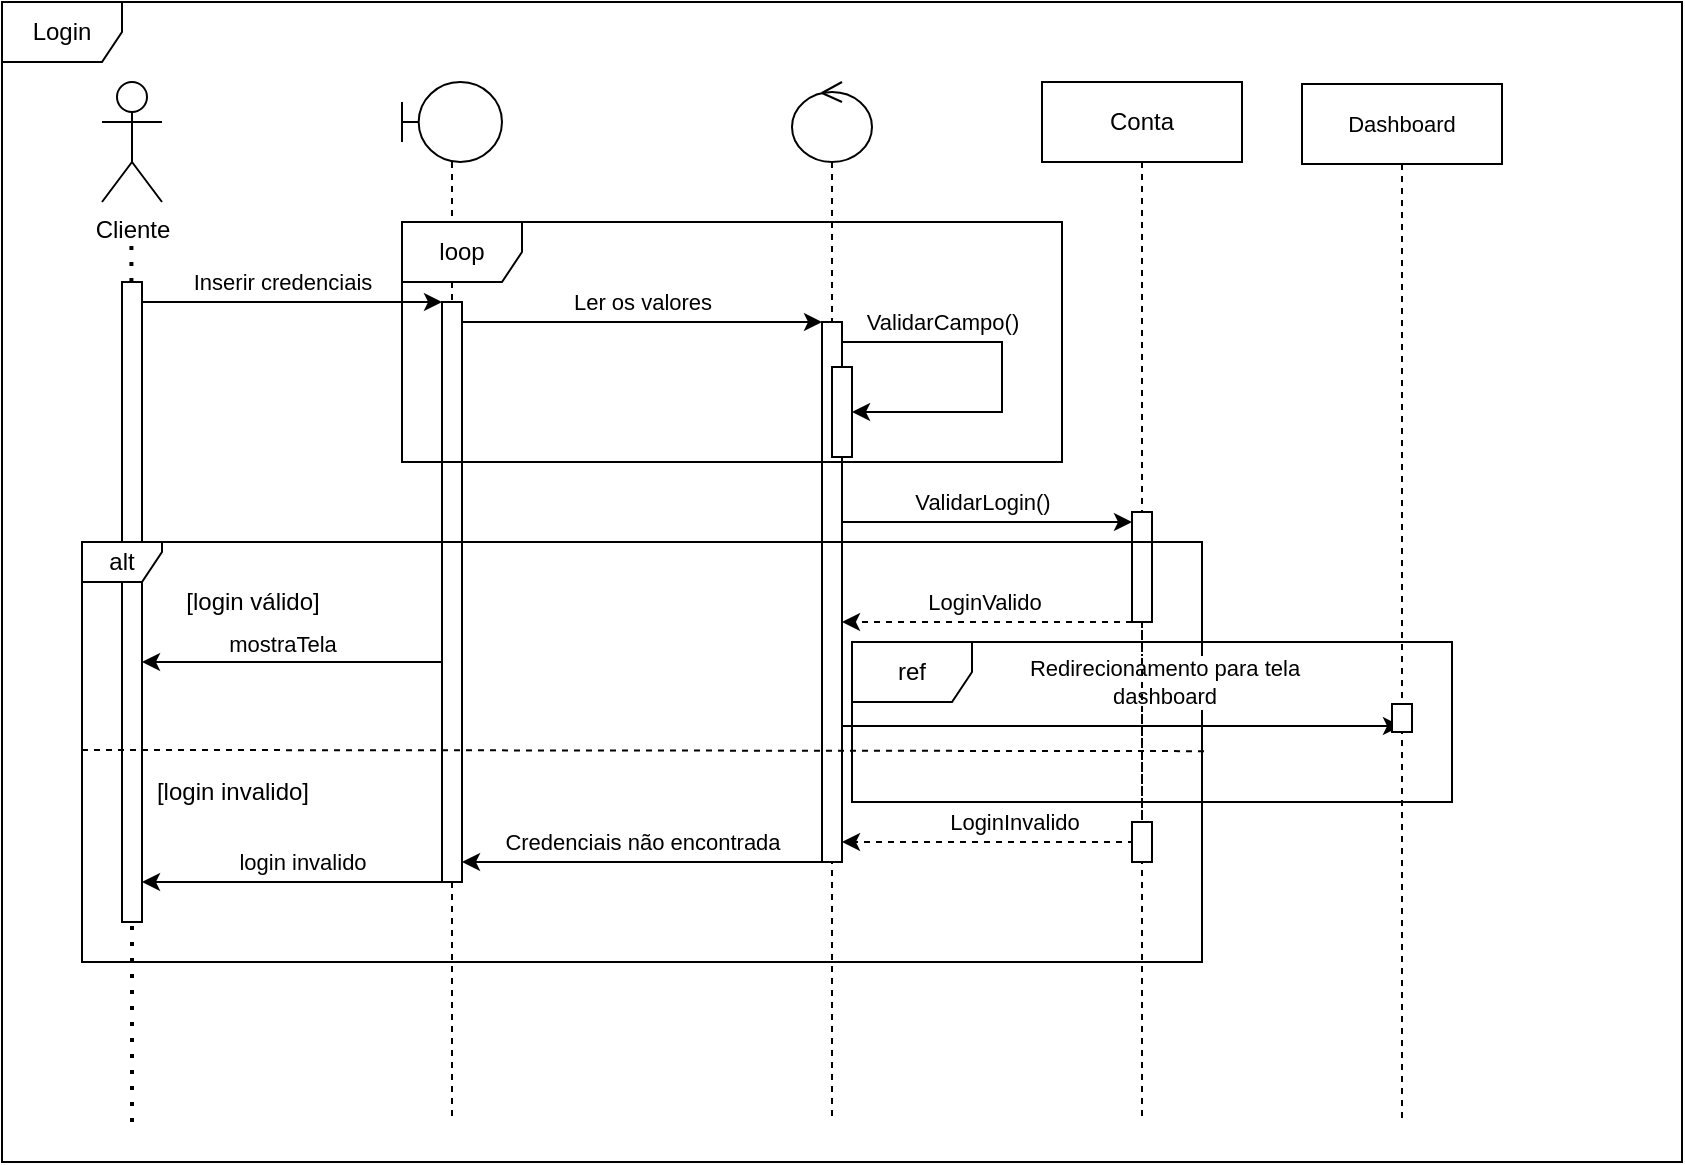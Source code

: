 <mxfile version="27.0.9">
  <diagram name="Page-1" id="2YBvvXClWsGukQMizWep">
    <mxGraphModel dx="1281" dy="561" grid="1" gridSize="10" guides="1" tooltips="1" connect="1" arrows="1" fold="1" page="1" pageScale="1" pageWidth="850" pageHeight="1100" math="0" shadow="0">
      <root>
        <mxCell id="0" />
        <mxCell id="1" parent="0" />
        <mxCell id="aM9ryv3xv72pqoxQDRHE-5" value="Conta" style="shape=umlLifeline;perimeter=lifelinePerimeter;whiteSpace=wrap;html=1;container=0;dropTarget=0;collapsible=0;recursiveResize=0;outlineConnect=0;portConstraint=eastwest;newEdgeStyle={&quot;edgeStyle&quot;:&quot;elbowEdgeStyle&quot;,&quot;elbow&quot;:&quot;vertical&quot;,&quot;curved&quot;:0,&quot;rounded&quot;:0};" parent="1" vertex="1">
          <mxGeometry x="530" y="70" width="100" height="520" as="geometry" />
        </mxCell>
        <mxCell id="aM9ryv3xv72pqoxQDRHE-6" value="&lt;span style=&quot;color: rgba(0, 0, 0, 0); font-family: monospace; font-size: 0px; text-align: start;&quot;&gt;%3CmxGraphModel%3E%3Croot%3E%3CmxCell%20id%3D%220%22%2F%3E%3CmxCell%20id%3D%221%22%20parent%3D%220%22%2F%3E%3CmxCell%20id%3D%222%22%20value%3D%22Conta%22%20style%3D%22shape%3DumlLifeline%3Bperimeter%3DlifelinePerimeter%3BwhiteSpace%3Dwrap%3Bhtml%3D1%3Bcontainer%3D0%3BdropTarget%3D0%3Bcollapsible%3D0%3BrecursiveResize%3D0%3BoutlineConnect%3D0%3BportConstraint%3Deastwest%3BnewEdgeStyle%3D%7B%26quot%3BedgeStyle%26quot%3B%3A%26quot%3BelbowEdgeStyle%26quot%3B%2C%26quot%3Belbow%26quot%3B%3A%26quot%3Bvertical%26quot%3B%2C%26quot%3Bcurved%26quot%3B%3A0%2C%26quot%3Brounded%26quot%3B%3A0%7D%3B%22%20vertex%3D%221%22%20parent%3D%221%22%3E%3CmxGeometry%20x%3D%22530%22%20y%3D%2270%22%20width%3D%22100%22%20height%3D%22520%22%20as%3D%22geometry%22%2F%3E%3C%2FmxCell%3E%3CmxCell%20id%3D%223%22%20value%3D%22%22%20style%3D%22html%3D1%3Bpoints%3D%5B%5D%3Bperimeter%3DorthogonalPerimeter%3BoutlineConnect%3D0%3BtargetShapes%3DumlLifeline%3BportConstraint%3Deastwest%3BnewEdgeStyle%3D%7B%26quot%3BedgeStyle%26quot%3B%3A%26quot%3BelbowEdgeStyle%26quot%3B%2C%26quot%3Belbow%26quot%3B%3A%26quot%3Bvertical%26quot%3B%2C%26quot%3Bcurved%26quot%3B%3A0%2C%26quot%3Brounded%26quot%3B%3A0%7D%3B%22%20vertex%3D%221%22%20parent%3D%222%22%3E%3CmxGeometry%20x%3D%2245%22%20y%3D%22200%22%20width%3D%2210%22%20height%3D%2270%22%20as%3D%22geometry%22%2F%3E%3C%2FmxCell%3E%3C%2Froot%3E%3C%2FmxGraphModel%3E&lt;/span&gt;" style="html=1;points=[];perimeter=orthogonalPerimeter;outlineConnect=0;targetShapes=umlLifeline;portConstraint=eastwest;newEdgeStyle={&quot;edgeStyle&quot;:&quot;elbowEdgeStyle&quot;,&quot;elbow&quot;:&quot;vertical&quot;,&quot;curved&quot;:0,&quot;rounded&quot;:0};" parent="aM9ryv3xv72pqoxQDRHE-5" vertex="1">
          <mxGeometry x="45" y="215" width="10" height="55" as="geometry" />
        </mxCell>
        <mxCell id="uru4OUr5tNhyyIxPXb7D-1" value="" style="shape=umlLifeline;perimeter=lifelinePerimeter;whiteSpace=wrap;html=1;container=1;dropTarget=0;collapsible=0;recursiveResize=0;outlineConnect=0;portConstraint=eastwest;newEdgeStyle={&quot;curved&quot;:0,&quot;rounded&quot;:0};participant=umlBoundary;" parent="1" vertex="1">
          <mxGeometry x="210" y="70" width="50" height="520" as="geometry" />
        </mxCell>
        <mxCell id="aM9ryv3xv72pqoxQDRHE-4" value="" style="html=1;points=[];perimeter=orthogonalPerimeter;outlineConnect=0;targetShapes=umlLifeline;portConstraint=eastwest;newEdgeStyle={&quot;edgeStyle&quot;:&quot;elbowEdgeStyle&quot;,&quot;elbow&quot;:&quot;vertical&quot;,&quot;curved&quot;:0,&quot;rounded&quot;:0};" parent="uru4OUr5tNhyyIxPXb7D-1" vertex="1">
          <mxGeometry x="20" y="110" width="10" height="290" as="geometry" />
        </mxCell>
        <mxCell id="uru4OUr5tNhyyIxPXb7D-2" value="" style="shape=umlLifeline;perimeter=lifelinePerimeter;whiteSpace=wrap;html=1;container=1;dropTarget=0;collapsible=0;recursiveResize=0;outlineConnect=0;portConstraint=eastwest;newEdgeStyle={&quot;curved&quot;:0,&quot;rounded&quot;:0};participant=umlControl;" parent="1" vertex="1">
          <mxGeometry x="405" y="70" width="40" height="520" as="geometry" />
        </mxCell>
        <mxCell id="uru4OUr5tNhyyIxPXb7D-13" style="edgeStyle=elbowEdgeStyle;rounded=0;orthogonalLoop=1;jettySize=auto;html=1;elbow=vertical;curved=0;" parent="uru4OUr5tNhyyIxPXb7D-2" source="uru4OUr5tNhyyIxPXb7D-7" target="uru4OUr5tNhyyIxPXb7D-12" edge="1">
          <mxGeometry relative="1" as="geometry">
            <mxPoint x="75" y="190" as="targetPoint" />
            <Array as="points">
              <mxPoint x="105" y="130" />
            </Array>
          </mxGeometry>
        </mxCell>
        <mxCell id="uru4OUr5tNhyyIxPXb7D-15" value="ValidarCampo()" style="edgeLabel;html=1;align=center;verticalAlign=middle;resizable=0;points=[];" parent="uru4OUr5tNhyyIxPXb7D-13" vertex="1" connectable="0">
          <mxGeometry x="-0.695" y="1" relative="1" as="geometry">
            <mxPoint x="21" y="-9" as="offset" />
          </mxGeometry>
        </mxCell>
        <mxCell id="uru4OUr5tNhyyIxPXb7D-7" value="" style="html=1;points=[];perimeter=orthogonalPerimeter;outlineConnect=0;targetShapes=umlLifeline;portConstraint=eastwest;newEdgeStyle={&quot;edgeStyle&quot;:&quot;elbowEdgeStyle&quot;,&quot;elbow&quot;:&quot;vertical&quot;,&quot;curved&quot;:0,&quot;rounded&quot;:0};" parent="uru4OUr5tNhyyIxPXb7D-2" vertex="1">
          <mxGeometry x="15" y="120" width="10" height="270" as="geometry" />
        </mxCell>
        <mxCell id="uru4OUr5tNhyyIxPXb7D-12" value="" style="html=1;points=[];perimeter=orthogonalPerimeter;outlineConnect=0;targetShapes=umlLifeline;portConstraint=eastwest;newEdgeStyle={&quot;edgeStyle&quot;:&quot;elbowEdgeStyle&quot;,&quot;elbow&quot;:&quot;vertical&quot;,&quot;curved&quot;:0,&quot;rounded&quot;:0};" parent="uru4OUr5tNhyyIxPXb7D-2" vertex="1">
          <mxGeometry x="20" y="142.5" width="10" height="45" as="geometry" />
        </mxCell>
        <mxCell id="uru4OUr5tNhyyIxPXb7D-3" value="Cliente" style="shape=umlActor;verticalLabelPosition=bottom;verticalAlign=top;html=1;outlineConnect=0;" parent="1" vertex="1">
          <mxGeometry x="60" y="70" width="30" height="60" as="geometry" />
        </mxCell>
        <mxCell id="uru4OUr5tNhyyIxPXb7D-4" value="" style="endArrow=none;dashed=1;html=1;dashPattern=1 3;strokeWidth=2;rounded=0;" parent="1" source="uru4OUr5tNhyyIxPXb7D-5" edge="1">
          <mxGeometry width="50" height="50" relative="1" as="geometry">
            <mxPoint x="74.71" y="530" as="sourcePoint" />
            <mxPoint x="74.71" y="150" as="targetPoint" />
          </mxGeometry>
        </mxCell>
        <mxCell id="uru4OUr5tNhyyIxPXb7D-6" value="" style="endArrow=none;dashed=1;html=1;dashPattern=1 3;strokeWidth=2;rounded=0;" parent="1" target="uru4OUr5tNhyyIxPXb7D-5" edge="1">
          <mxGeometry width="50" height="50" relative="1" as="geometry">
            <mxPoint x="75" y="590" as="sourcePoint" />
            <mxPoint x="74.71" y="150" as="targetPoint" />
          </mxGeometry>
        </mxCell>
        <mxCell id="uru4OUr5tNhyyIxPXb7D-8" style="edgeStyle=elbowEdgeStyle;rounded=0;orthogonalLoop=1;jettySize=auto;html=1;elbow=vertical;curved=0;" parent="1" edge="1">
          <mxGeometry relative="1" as="geometry">
            <mxPoint x="80" y="180" as="sourcePoint" />
            <mxPoint x="230" y="180" as="targetPoint" />
          </mxGeometry>
        </mxCell>
        <mxCell id="uru4OUr5tNhyyIxPXb7D-9" value="Inserir credenciais" style="edgeLabel;html=1;align=center;verticalAlign=middle;resizable=0;points=[];" parent="uru4OUr5tNhyyIxPXb7D-8" vertex="1" connectable="0">
          <mxGeometry x="-0.334" y="1" relative="1" as="geometry">
            <mxPoint x="20" y="-9" as="offset" />
          </mxGeometry>
        </mxCell>
        <mxCell id="uru4OUr5tNhyyIxPXb7D-5" value="" style="html=1;points=[];perimeter=orthogonalPerimeter;outlineConnect=0;targetShapes=umlLifeline;portConstraint=eastwest;newEdgeStyle={&quot;edgeStyle&quot;:&quot;elbowEdgeStyle&quot;,&quot;elbow&quot;:&quot;vertical&quot;,&quot;curved&quot;:0,&quot;rounded&quot;:0};" parent="1" vertex="1">
          <mxGeometry x="70" y="170" width="10" height="320" as="geometry" />
        </mxCell>
        <mxCell id="uru4OUr5tNhyyIxPXb7D-10" style="edgeStyle=elbowEdgeStyle;rounded=0;orthogonalLoop=1;jettySize=auto;html=1;elbow=vertical;curved=0;" parent="1" source="aM9ryv3xv72pqoxQDRHE-4" target="uru4OUr5tNhyyIxPXb7D-7" edge="1">
          <mxGeometry relative="1" as="geometry">
            <Array as="points">
              <mxPoint x="340" y="190" />
            </Array>
          </mxGeometry>
        </mxCell>
        <mxCell id="uru4OUr5tNhyyIxPXb7D-11" value="Ler os valores" style="edgeLabel;html=1;align=center;verticalAlign=middle;resizable=0;points=[];" parent="uru4OUr5tNhyyIxPXb7D-10" vertex="1" connectable="0">
          <mxGeometry x="-0.167" relative="1" as="geometry">
            <mxPoint x="15" y="-10" as="offset" />
          </mxGeometry>
        </mxCell>
        <mxCell id="uru4OUr5tNhyyIxPXb7D-16" style="edgeStyle=elbowEdgeStyle;rounded=0;orthogonalLoop=1;jettySize=auto;html=1;elbow=vertical;curved=0;" parent="1" target="aM9ryv3xv72pqoxQDRHE-6" edge="1">
          <mxGeometry relative="1" as="geometry">
            <Array as="points">
              <mxPoint x="503" y="290" />
            </Array>
            <mxPoint x="430" y="290" as="sourcePoint" />
            <mxPoint x="580" y="335" as="targetPoint" />
          </mxGeometry>
        </mxCell>
        <mxCell id="uru4OUr5tNhyyIxPXb7D-17" value="ValidarLogin()" style="edgeLabel;html=1;align=center;verticalAlign=middle;resizable=0;points=[];" parent="uru4OUr5tNhyyIxPXb7D-16" vertex="1" connectable="0">
          <mxGeometry x="-0.671" y="-1" relative="1" as="geometry">
            <mxPoint x="46" y="-11" as="offset" />
          </mxGeometry>
        </mxCell>
        <mxCell id="uru4OUr5tNhyyIxPXb7D-18" value="alt" style="shape=umlFrame;whiteSpace=wrap;html=1;pointerEvents=0;width=40;height=20;" parent="1" vertex="1">
          <mxGeometry x="50" y="300" width="560" height="210" as="geometry" />
        </mxCell>
        <mxCell id="uru4OUr5tNhyyIxPXb7D-23" style="edgeStyle=elbowEdgeStyle;rounded=0;orthogonalLoop=1;jettySize=auto;html=1;elbow=vertical;curved=0;dashed=1;" parent="1" source="aM9ryv3xv72pqoxQDRHE-6" target="uru4OUr5tNhyyIxPXb7D-7" edge="1">
          <mxGeometry relative="1" as="geometry">
            <Array as="points">
              <mxPoint x="500" y="340" />
            </Array>
          </mxGeometry>
        </mxCell>
        <mxCell id="uru4OUr5tNhyyIxPXb7D-24" value="LoginValido" style="edgeLabel;html=1;align=center;verticalAlign=middle;resizable=0;points=[];" parent="uru4OUr5tNhyyIxPXb7D-23" vertex="1" connectable="0">
          <mxGeometry x="0.237" relative="1" as="geometry">
            <mxPoint x="15" y="-10" as="offset" />
          </mxGeometry>
        </mxCell>
        <mxCell id="uru4OUr5tNhyyIxPXb7D-25" style="edgeStyle=elbowEdgeStyle;rounded=0;orthogonalLoop=1;jettySize=auto;html=1;elbow=horizontal;curved=0;" parent="1" edge="1">
          <mxGeometry relative="1" as="geometry">
            <Array as="points">
              <mxPoint x="450" y="392" />
            </Array>
            <mxPoint x="430" y="392" as="sourcePoint" />
            <mxPoint x="709.5" y="392" as="targetPoint" />
          </mxGeometry>
        </mxCell>
        <mxCell id="uru4OUr5tNhyyIxPXb7D-26" value="Redirecionamento para tela&lt;div&gt;&amp;nbsp;dashboard&amp;nbsp;&lt;/div&gt;" style="edgeLabel;html=1;align=center;verticalAlign=middle;resizable=0;points=[];" parent="uru4OUr5tNhyyIxPXb7D-25" vertex="1" connectable="0">
          <mxGeometry x="0.09" y="1" relative="1" as="geometry">
            <mxPoint x="8" y="-21" as="offset" />
          </mxGeometry>
        </mxCell>
        <mxCell id="uru4OUr5tNhyyIxPXb7D-27" style="edgeStyle=elbowEdgeStyle;rounded=0;orthogonalLoop=1;jettySize=auto;html=1;elbow=vertical;curved=0;" parent="1" source="aM9ryv3xv72pqoxQDRHE-4" target="uru4OUr5tNhyyIxPXb7D-5" edge="1">
          <mxGeometry relative="1" as="geometry">
            <Array as="points">
              <mxPoint x="150" y="360" />
            </Array>
          </mxGeometry>
        </mxCell>
        <mxCell id="uru4OUr5tNhyyIxPXb7D-28" value="mostraTela" style="edgeLabel;html=1;align=center;verticalAlign=middle;resizable=0;points=[];" parent="uru4OUr5tNhyyIxPXb7D-27" vertex="1" connectable="0">
          <mxGeometry x="0.16" y="-3" relative="1" as="geometry">
            <mxPoint x="7" y="-6" as="offset" />
          </mxGeometry>
        </mxCell>
        <mxCell id="uru4OUr5tNhyyIxPXb7D-29" value="" style="endArrow=none;dashed=1;html=1;rounded=0;exitX=0;exitY=0.495;exitDx=0;exitDy=0;exitPerimeter=0;entryX=1.004;entryY=0.498;entryDx=0;entryDy=0;entryPerimeter=0;" parent="1" source="uru4OUr5tNhyyIxPXb7D-18" target="uru4OUr5tNhyyIxPXb7D-18" edge="1">
          <mxGeometry width="50" height="50" relative="1" as="geometry">
            <mxPoint x="300" y="350" as="sourcePoint" />
            <mxPoint x="350" y="300" as="targetPoint" />
            <Array as="points" />
          </mxGeometry>
        </mxCell>
        <mxCell id="uru4OUr5tNhyyIxPXb7D-30" value="[login válido]" style="text;html=1;align=center;verticalAlign=middle;resizable=0;points=[];autosize=1;strokeColor=none;fillColor=none;" parent="1" vertex="1">
          <mxGeometry x="90" y="315" width="90" height="30" as="geometry" />
        </mxCell>
        <mxCell id="uru4OUr5tNhyyIxPXb7D-31" value="[login invalido]" style="text;html=1;align=center;verticalAlign=middle;resizable=0;points=[];autosize=1;strokeColor=none;fillColor=none;" parent="1" vertex="1">
          <mxGeometry x="75" y="410" width="100" height="30" as="geometry" />
        </mxCell>
        <mxCell id="uru4OUr5tNhyyIxPXb7D-32" style="edgeStyle=elbowEdgeStyle;rounded=0;orthogonalLoop=1;jettySize=auto;html=1;elbow=vertical;curved=0;dashed=1;" parent="1" source="aM9ryv3xv72pqoxQDRHE-6" target="uru4OUr5tNhyyIxPXb7D-7" edge="1">
          <mxGeometry relative="1" as="geometry">
            <Array as="points">
              <mxPoint x="500" y="450" />
            </Array>
          </mxGeometry>
        </mxCell>
        <mxCell id="uru4OUr5tNhyyIxPXb7D-33" value="LoginInvalido" style="edgeLabel;html=1;align=center;verticalAlign=middle;resizable=0;points=[];" parent="uru4OUr5tNhyyIxPXb7D-32" vertex="1" connectable="0">
          <mxGeometry x="0.253" y="-1" relative="1" as="geometry">
            <mxPoint x="-11" y="-9" as="offset" />
          </mxGeometry>
        </mxCell>
        <mxCell id="uru4OUr5tNhyyIxPXb7D-34" style="edgeStyle=elbowEdgeStyle;rounded=0;orthogonalLoop=1;jettySize=auto;html=1;elbow=vertical;curved=0;" parent="1" edge="1">
          <mxGeometry relative="1" as="geometry">
            <mxPoint x="420" y="460.0" as="sourcePoint" />
            <mxPoint x="240" y="460.0" as="targetPoint" />
          </mxGeometry>
        </mxCell>
        <mxCell id="uru4OUr5tNhyyIxPXb7D-35" value="Credenciais não encontrada" style="edgeLabel;html=1;align=center;verticalAlign=middle;resizable=0;points=[];" parent="uru4OUr5tNhyyIxPXb7D-34" vertex="1" connectable="0">
          <mxGeometry x="0.109" y="-2" relative="1" as="geometry">
            <mxPoint x="10" y="-8" as="offset" />
          </mxGeometry>
        </mxCell>
        <mxCell id="uru4OUr5tNhyyIxPXb7D-37" style="edgeStyle=elbowEdgeStyle;rounded=0;orthogonalLoop=1;jettySize=auto;html=1;elbow=vertical;curved=0;" parent="1" edge="1">
          <mxGeometry relative="1" as="geometry">
            <mxPoint x="230" y="469.997" as="sourcePoint" />
            <mxPoint x="80" y="469.997" as="targetPoint" />
          </mxGeometry>
        </mxCell>
        <mxCell id="uru4OUr5tNhyyIxPXb7D-38" value="login invalido" style="edgeLabel;html=1;align=center;verticalAlign=middle;resizable=0;points=[];" parent="uru4OUr5tNhyyIxPXb7D-37" vertex="1" connectable="0">
          <mxGeometry x="0.137" y="-1" relative="1" as="geometry">
            <mxPoint x="15" y="-9" as="offset" />
          </mxGeometry>
        </mxCell>
        <mxCell id="WydEkNu30IsNi4h2NNH7-1" value="Login" style="shape=umlFrame;whiteSpace=wrap;html=1;pointerEvents=0;" parent="1" vertex="1">
          <mxGeometry x="10" y="30" width="840" height="580" as="geometry" />
        </mxCell>
        <mxCell id="Fvt3OB82FK0_oO1wPk71-1" value="loop" style="shape=umlFrame;whiteSpace=wrap;html=1;pointerEvents=0;" vertex="1" parent="1">
          <mxGeometry x="210" y="140" width="330" height="120" as="geometry" />
        </mxCell>
        <mxCell id="Fvt3OB82FK0_oO1wPk71-2" value="&lt;span style=&quot;color: rgba(0, 0, 0, 0); font-family: monospace; font-size: 0px; text-align: start;&quot;&gt;%3CmxGraphModel%3E%3Croot%3E%3CmxCell%20id%3D%220%22%2F%3E%3CmxCell%20id%3D%221%22%20parent%3D%220%22%2F%3E%3CmxCell%20id%3D%222%22%20value%3D%22Conta%22%20style%3D%22shape%3DumlLifeline%3Bperimeter%3DlifelinePerimeter%3BwhiteSpace%3Dwrap%3Bhtml%3D1%3Bcontainer%3D0%3BdropTarget%3D0%3Bcollapsible%3D0%3BrecursiveResize%3D0%3BoutlineConnect%3D0%3BportConstraint%3Deastwest%3BnewEdgeStyle%3D%7B%26quot%3BedgeStyle%26quot%3B%3A%26quot%3BelbowEdgeStyle%26quot%3B%2C%26quot%3Belbow%26quot%3B%3A%26quot%3Bvertical%26quot%3B%2C%26quot%3Bcurved%26quot%3B%3A0%2C%26quot%3Brounded%26quot%3B%3A0%7D%3B%22%20vertex%3D%221%22%20parent%3D%221%22%3E%3CmxGeometry%20x%3D%22530%22%20y%3D%2270%22%20width%3D%22100%22%20height%3D%22520%22%20as%3D%22geometry%22%2F%3E%3C%2FmxCell%3E%3CmxCell%20id%3D%223%22%20value%3D%22%22%20style%3D%22html%3D1%3Bpoints%3D%5B%5D%3Bperimeter%3DorthogonalPerimeter%3BoutlineConnect%3D0%3BtargetShapes%3DumlLifeline%3BportConstraint%3Deastwest%3BnewEdgeStyle%3D%7B%26quot%3BedgeStyle%26quot%3B%3A%26quot%3BelbowEdgeStyle%26quot%3B%2C%26quot%3Belbow%26quot%3B%3A%26quot%3Bvertical%26quot%3B%2C%26quot%3Bcurved%26quot%3B%3A0%2C%26quot%3Brounded%26quot%3B%3A0%7D%3B%22%20vertex%3D%221%22%20parent%3D%222%22%3E%3CmxGeometry%20x%3D%2245%22%20y%3D%22200%22%20width%3D%2210%22%20height%3D%2270%22%20as%3D%22geometry%22%2F%3E%3C%2FmxCell%3E%3C%2Froot%3E%3C%2FmxGraphModel%3E&lt;/span&gt;" style="html=1;points=[];perimeter=orthogonalPerimeter;outlineConnect=0;targetShapes=umlLifeline;portConstraint=eastwest;newEdgeStyle={&quot;edgeStyle&quot;:&quot;elbowEdgeStyle&quot;,&quot;elbow&quot;:&quot;vertical&quot;,&quot;curved&quot;:0,&quot;rounded&quot;:0};" vertex="1" parent="1">
          <mxGeometry x="575" y="440" width="10" height="20" as="geometry" />
        </mxCell>
        <mxCell id="Fvt3OB82FK0_oO1wPk71-3" value="&lt;span style=&quot;font-size: 11px; text-wrap-mode: nowrap; background-color: rgb(255, 255, 255);&quot;&gt;Dashboard&lt;/span&gt;" style="shape=umlLifeline;perimeter=lifelinePerimeter;whiteSpace=wrap;html=1;container=0;dropTarget=0;collapsible=0;recursiveResize=0;outlineConnect=0;portConstraint=eastwest;newEdgeStyle={&quot;edgeStyle&quot;:&quot;elbowEdgeStyle&quot;,&quot;elbow&quot;:&quot;vertical&quot;,&quot;curved&quot;:0,&quot;rounded&quot;:0};" vertex="1" parent="1">
          <mxGeometry x="660" y="71" width="100" height="520" as="geometry" />
        </mxCell>
        <mxCell id="Fvt3OB82FK0_oO1wPk71-4" value="&lt;span style=&quot;color: rgba(0, 0, 0, 0); font-family: monospace; font-size: 0px; text-align: start;&quot;&gt;%3CmxGraphModel%3E%3Croot%3E%3CmxCell%20id%3D%220%22%2F%3E%3CmxCell%20id%3D%221%22%20parent%3D%220%22%2F%3E%3CmxCell%20id%3D%222%22%20value%3D%22Conta%22%20style%3D%22shape%3DumlLifeline%3Bperimeter%3DlifelinePerimeter%3BwhiteSpace%3Dwrap%3Bhtml%3D1%3Bcontainer%3D0%3BdropTarget%3D0%3Bcollapsible%3D0%3BrecursiveResize%3D0%3BoutlineConnect%3D0%3BportConstraint%3Deastwest%3BnewEdgeStyle%3D%7B%26quot%3BedgeStyle%26quot%3B%3A%26quot%3BelbowEdgeStyle%26quot%3B%2C%26quot%3Belbow%26quot%3B%3A%26quot%3Bvertical%26quot%3B%2C%26quot%3Bcurved%26quot%3B%3A0%2C%26quot%3Brounded%26quot%3B%3A0%7D%3B%22%20vertex%3D%221%22%20parent%3D%221%22%3E%3CmxGeometry%20x%3D%22530%22%20y%3D%2270%22%20width%3D%22100%22%20height%3D%22520%22%20as%3D%22geometry%22%2F%3E%3C%2FmxCell%3E%3CmxCell%20id%3D%223%22%20value%3D%22%22%20style%3D%22html%3D1%3Bpoints%3D%5B%5D%3Bperimeter%3DorthogonalPerimeter%3BoutlineConnect%3D0%3BtargetShapes%3DumlLifeline%3BportConstraint%3Deastwest%3BnewEdgeStyle%3D%7B%26quot%3BedgeStyle%26quot%3B%3A%26quot%3BelbowEdgeStyle%26quot%3B%2C%26quot%3Belbow%26quot%3B%3A%26quot%3Bvertical%26quot%3B%2C%26quot%3Bcurved%26quot%3B%3A0%2C%26quot%3Brounded%26quot%3B%3A0%7D%3B%22%20vertex%3D%221%22%20parent%3D%222%22%3E%3CmxGeometry%20x%3D%2245%22%20y%3D%22200%22%20width%3D%2210%22%20height%3D%2270%22%20as%3D%22geometry%22%2F%3E%3C%2FmxCell%3E%3C%2Froot%3E%3C%2FmxGraphModel%3E&lt;/span&gt;" style="html=1;points=[];perimeter=orthogonalPerimeter;outlineConnect=0;targetShapes=umlLifeline;portConstraint=eastwest;newEdgeStyle={&quot;edgeStyle&quot;:&quot;elbowEdgeStyle&quot;,&quot;elbow&quot;:&quot;vertical&quot;,&quot;curved&quot;:0,&quot;rounded&quot;:0};" vertex="1" parent="Fvt3OB82FK0_oO1wPk71-3">
          <mxGeometry x="45" y="310" width="10" height="14" as="geometry" />
        </mxCell>
        <mxCell id="Fvt3OB82FK0_oO1wPk71-7" value="ref" style="shape=umlFrame;whiteSpace=wrap;html=1;pointerEvents=0;" vertex="1" parent="1">
          <mxGeometry x="435" y="350" width="300" height="80" as="geometry" />
        </mxCell>
      </root>
    </mxGraphModel>
  </diagram>
</mxfile>
